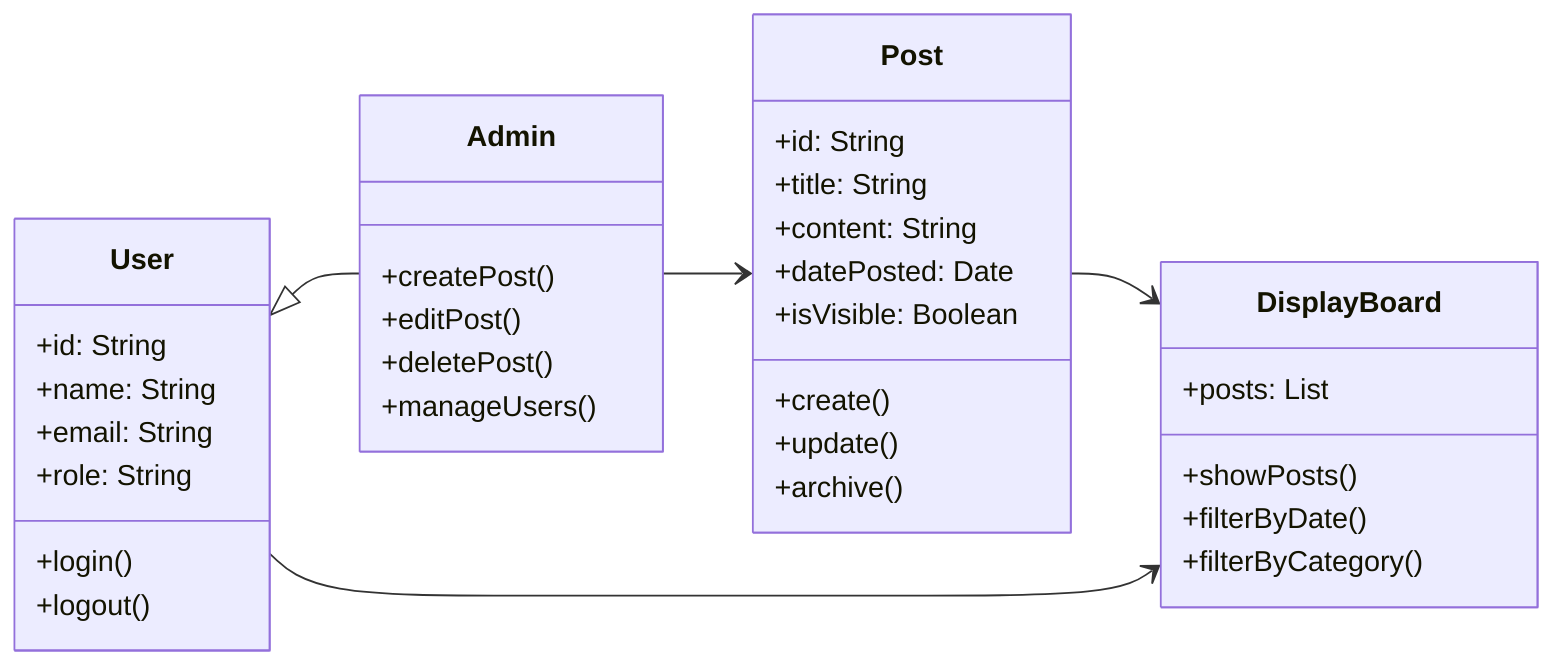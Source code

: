 classDiagram
direction LR

User <|-- Admin
Admin --> Post
Post --> DisplayBoard
User --> DisplayBoard

class User {
  +id: String
  +name: String
  +email: String
  +role: String
  +login()
  +logout()
}

class Admin {
  +createPost()
  +editPost()
  +deletePost()
  +manageUsers()
}

class Post {
  +id: String
  +title: String
  +content: String
  +datePosted: Date
  +isVisible: Boolean
  +create()
  +update()
  +archive()
}

class DisplayBoard {
  +posts: List<Post>
  +showPosts()
  +filterByDate()
  +filterByCategory()
}